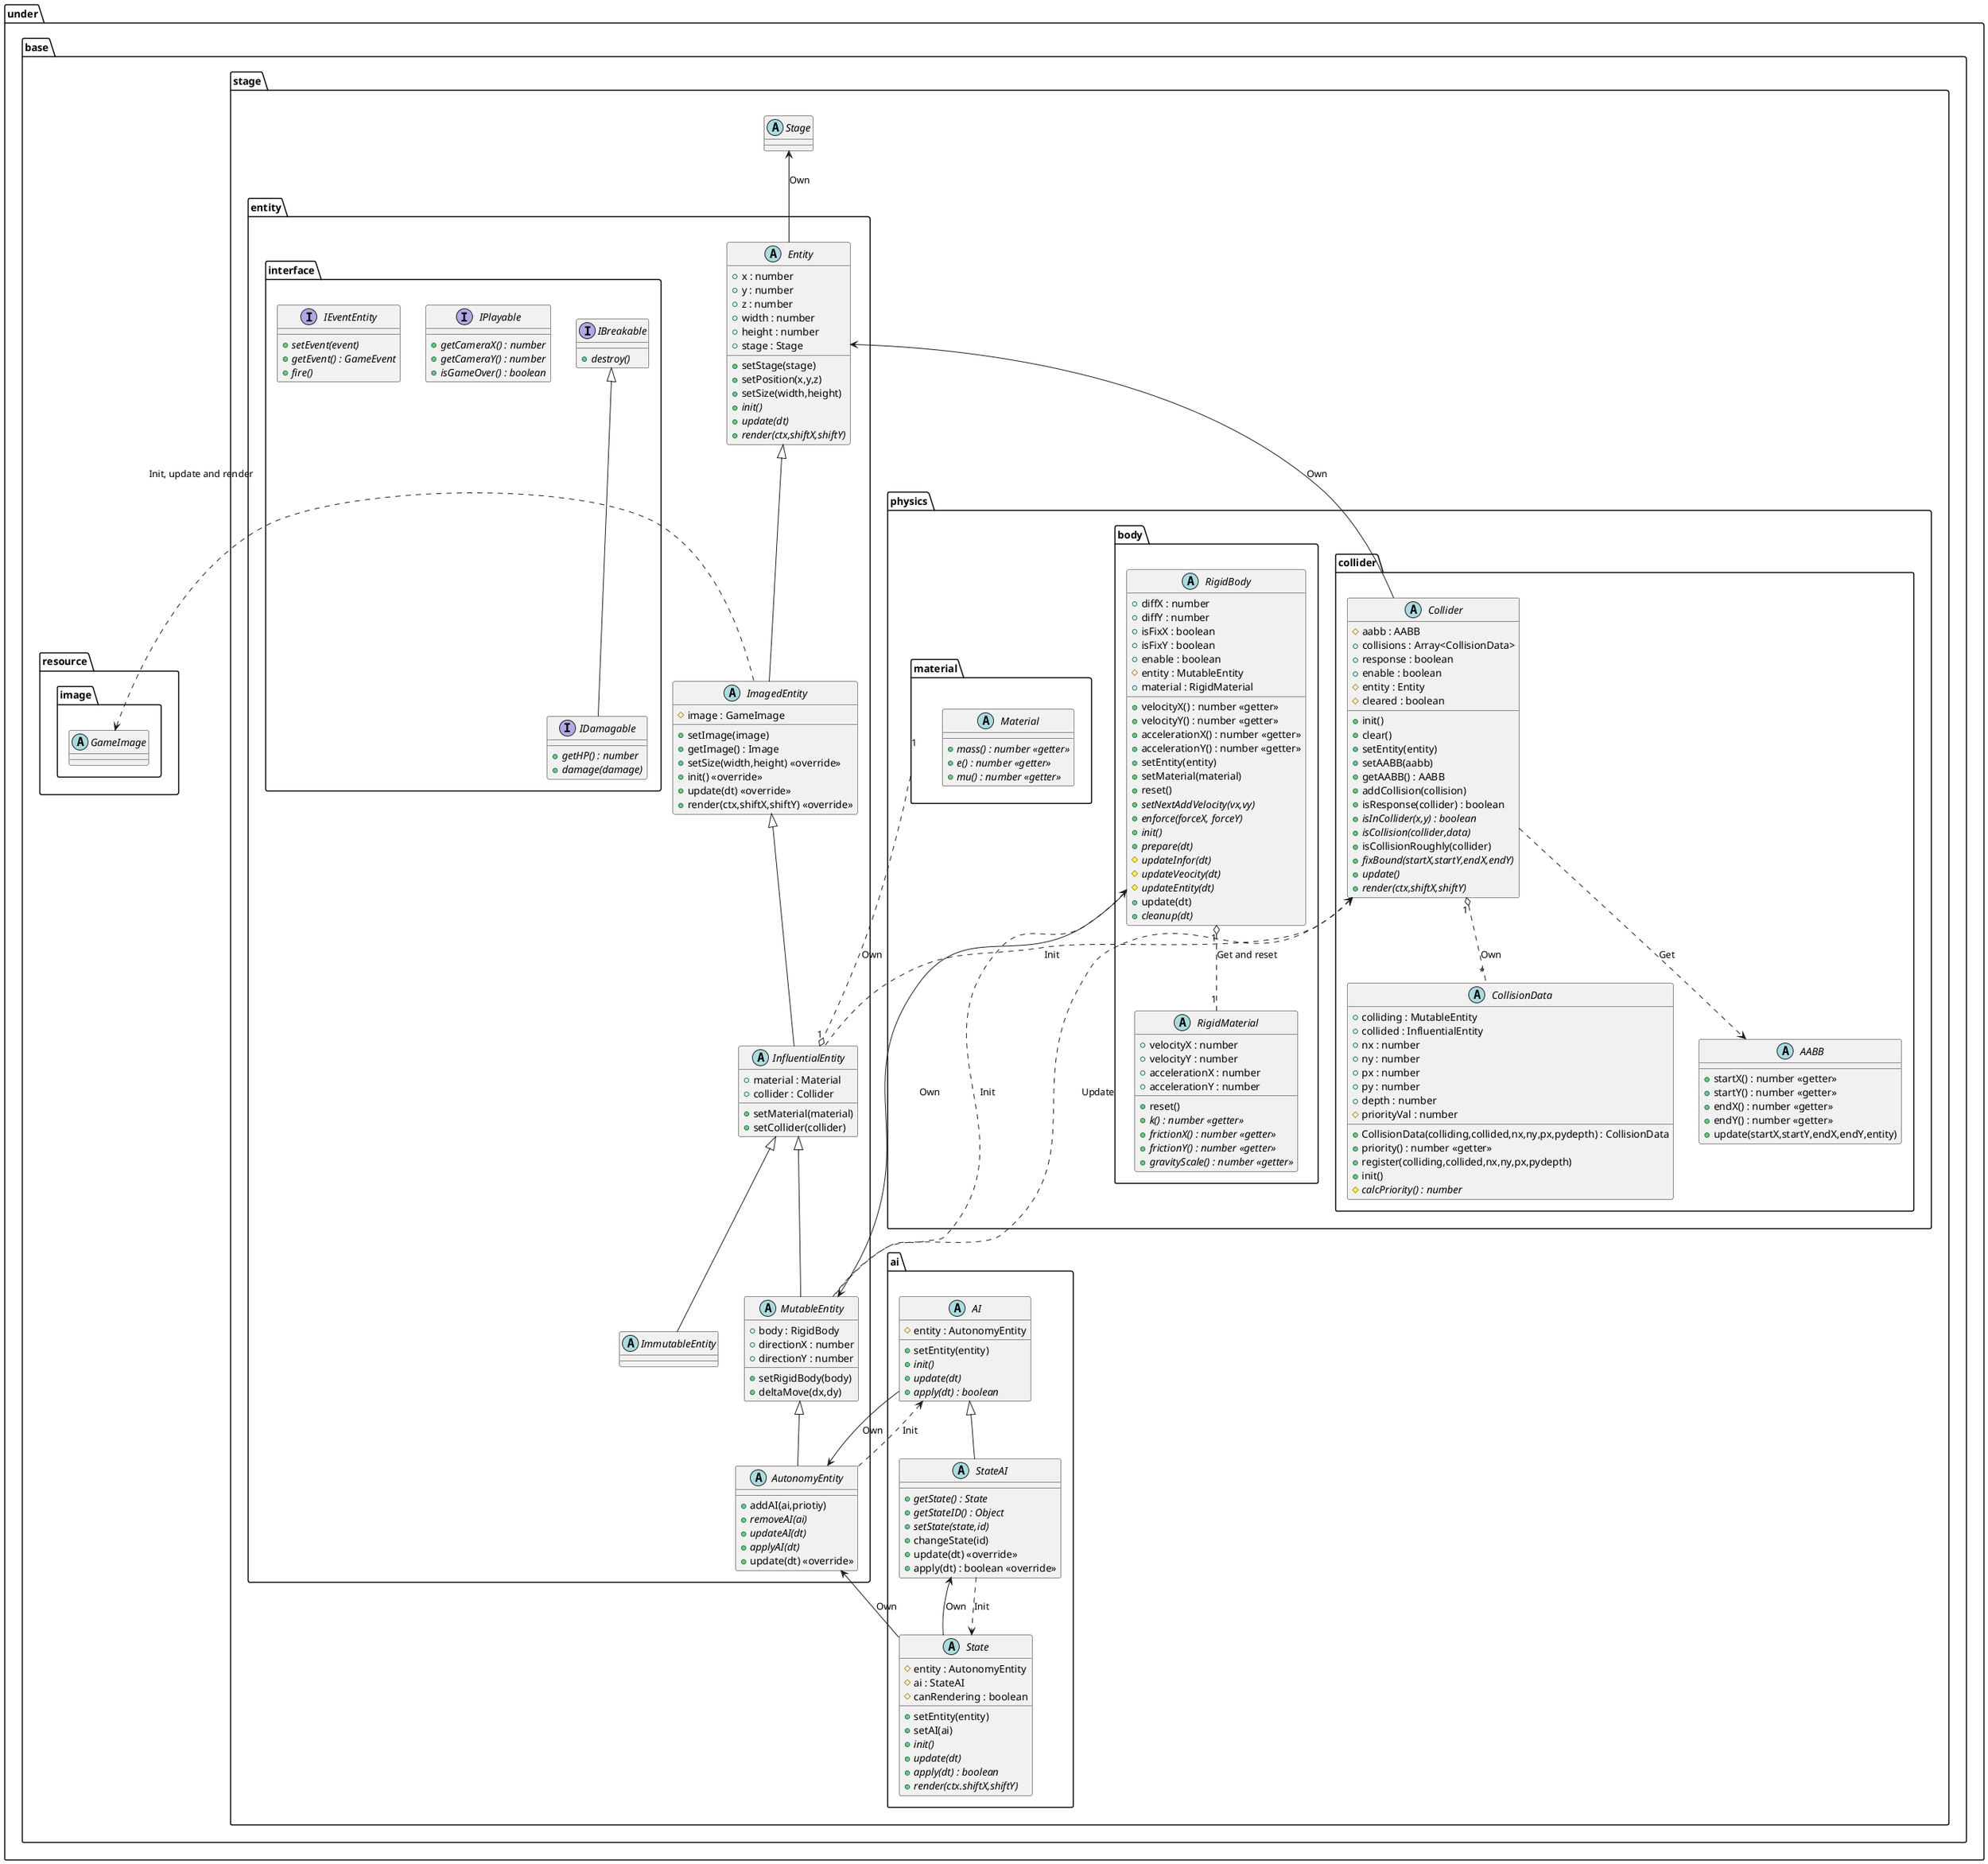 @startuml EntityBase
package under {
    package base {
        package stage {
            package entity {
                abstract Entity {
                    +x : number
                    +y : number
                    +z : number
                    +width : number
                    +height : number
                    +stage : Stage
                    +setStage(stage)
                    +setPosition(x,y,z)
                    +setSize(width,height)
                    {abstract} +init()
                    {abstract} +update(dt)
                    {abstract} +render(ctx,shiftX,shiftY)
                }
                abstract ImagedEntity {
                    #image : GameImage
                    +setImage(image)
                    +getImage() : Image
                    +setSize(width,height) <<override>>
                    +init() <<override>>
                    +update(dt) <<override>>
                    +render(ctx,shiftX,shiftY) <<override>>
                }
                abstract InfluentialEntity {
                    +material : Material
                    +collider : Collider
                    +setMaterial(material)
                    +setCollider(collider)
                }
                abstract ImmutableEntity {

                }
                abstract MutableEntity {
                    +body : RigidBody
                    +directionX : number
                    +directionY : number
                    +setRigidBody(body)
                    +deltaMove(dx,dy)
                }
                abstract AutonomyEntity {
                    +addAI(ai,priotiy)
                    {abstract} +removeAI(ai)
                    {abstract} +updateAI(dt)
                    {abstract} +applyAI(dt)
                    +update(dt) <<override>>
                }

                package interface {
                    interface IBreakable {
                        {abstract} +destroy()
                    }
                    interface IDamagable {
                        {abstract} +getHP() : number
                        {abstract} +damage(damage)
                    }
                    interface IPlayable {
                        {abstract} +getCameraX() : number
                        {abstract} +getCameraY() : number
                        {abstract} +isGameOver() : boolean
                    }
                    interface IEventEntity {
                        {abstract} +setEvent(event)
                        {abstract} +getEvent() : GameEvent
                        {abstract} +fire()
                    }
                }
            }
            package physics {
                package collider {
                    abstract Collider {
                        #aabb : AABB
                        +collisions : Array<CollisionData>
                        +response : boolean
                        +enable : boolean
                        #entity : Entity
                        #cleared : boolean
                        +init()
                        +clear()
                        +setEntity(entity)
                        +setAABB(aabb)
                        +getAABB() : AABB
                        +addCollision(collision)
                        +isResponse(collider) : boolean
                        {abstract} +isInCollider(x,y) : boolean
                        {abstract} +isCollision(collider,data)
                        +isCollisionRoughly(collider)
                        {abstract} +fixBound(startX,startY,endX,endY)
                        {abstract} +update()
                        {abstract} +render(ctx,shiftX,shiftY)
                    }
                    abstract AABB {
                        +startX() : number <<getter>>
                        +startY() : number <<getter>>
                        +endX() : number <<getter>>
                        +endY() : number <<getter>>
                        +update(startX,startY,endX,endY,entity)
                    }
                    abstract CollisionData {
                        +CollisionData(colliding,collided,nx,ny,px,pydepth) : CollisionData
                        +colliding : MutableEntity
                        +collided : InfluentialEntity
                        +nx : number
                        +ny : number
                        +px : number
                        +py : number
                        +depth : number
                        #priorityVal : number
                        +priority() : number <<getter>>
                        +register(colliding,collided,nx,ny,px,pydepth)
                        +init()
                        {abstract} #calcPriority() : number
                    }
                }
                package material {
                    abstract Material {
                        {abstract} +mass() : number <<getter>>
                        {abstract} +e() : number <<getter>>
                        {abstract} +mu() : number <<getter>>
                    }
                }
                package body {
                    abstract RigidBody {
                        +diffX : number
                        +diffY : number
                        +isFixX : boolean
                        +isFixY : boolean
                        +enable : boolean
                        #entity : MutableEntity
                        +material : RigidMaterial
                        +velocityX() : number <<getter>>
                        +velocityY() : number <<getter>>
                        +accelerationX() : number <<getter>>
                        +accelerationY() : number <<getter>>
                        +setEntity(entity)
                        +setMaterial(material)
                        +reset()
                        {abstract} +setNextAddVelocity(vx,vy)
                        {abstract} +enforce(forceX, forceY)
                        {abstract} +init()
                        {abstract} +prepare(dt)
                        {abstract} #updateInfor(dt)
                        {abstract} #updateVeocity(dt)
                        {abstract} #updateEntity(dt)
                        +update(dt)
                        {abstract} +cleanup(dt)
                    }
                    abstract RigidMaterial {
                        +velocityX : number
                        +velocityY : number
                        +accelerationX : number
                        +accelerationY : number
                        +reset()
                        {abstract} +k() : number <<getter>>
                        {abstract} +frictionX() : number <<getter>>
                        {abstract} +frictionY() : number <<getter>>
                        {abstract} +gravityScale() : number <<getter>>
                    }
                }
            }
            package ai {
                abstract AI {
                    #entity : AutonomyEntity
                    +setEntity(entity)
                    {abstract} +init()
                    {abstract} +update(dt)
                    {abstract} +apply(dt) : boolean
                }
                abstract StateAI {
                    {abstract} +getState() : State
                    {abstract} +getStateID() : Object
                    {abstract} +setState(state,id)
                    +changeState(id)
                    +update(dt) <<override>>
                    +apply(dt) : boolean <<override>>
                }
                abstract State {
                    #entity : AutonomyEntity
                    #ai : StateAI
                    #canRendering : boolean
                    +setEntity(entity)
                    +setAI(ai)
                    {abstract} +init()
                    {abstract} +update(dt)
                    {abstract} +apply(dt) : boolean
                    {abstract} +render(ctx.shiftX,shiftY)
                }
            }
        }
    }
}

package under {
    package base {
        package resource {
            package image {
                abstract GameImage
            }
        }
        package stage {
            abstract Stage
        }
    }
}

Stage <-- Entity : Own
GameImage <. ImagedEntity : Init, update and render
material "1" ..o "1" InfluentialEntity : Own
Collider <. InfluentialEntity : Init
Collider <.. MutableEntity : Update
RigidBody <. MutableEntity : Init
AI <.. AutonomyEntity : Init

Entity <-- Collider : Own
Collider ..> AABB : Get
Collider "1" o.. "*" CollisionData : Own
RigidBody "1" o.. "1" RigidMaterial : Get and reset
RigidBody --> MutableEntity : Own

StateAI ..> State : Init
AutonomyEntity <-- AI : Own
StateAI <-- State : Own
AutonomyEntity <-- State : Own

Entity <|-- ImagedEntity
ImagedEntity <|-- InfluentialEntity
InfluentialEntity <|-- ImmutableEntity
InfluentialEntity <|-- MutableEntity
MutableEntity <|-- AutonomyEntity

IBreakable <|-- IDamagable

AI <|-- StateAI

@enduml
